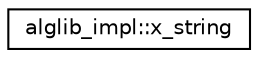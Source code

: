 digraph "Graphical Class Hierarchy"
{
  edge [fontname="Helvetica",fontsize="10",labelfontname="Helvetica",labelfontsize="10"];
  node [fontname="Helvetica",fontsize="10",shape=record];
  rankdir="LR";
  Node0 [label="alglib_impl::x_string",height=0.2,width=0.4,color="black", fillcolor="white", style="filled",URL="$structalglib__impl_1_1x__string.html"];
}

